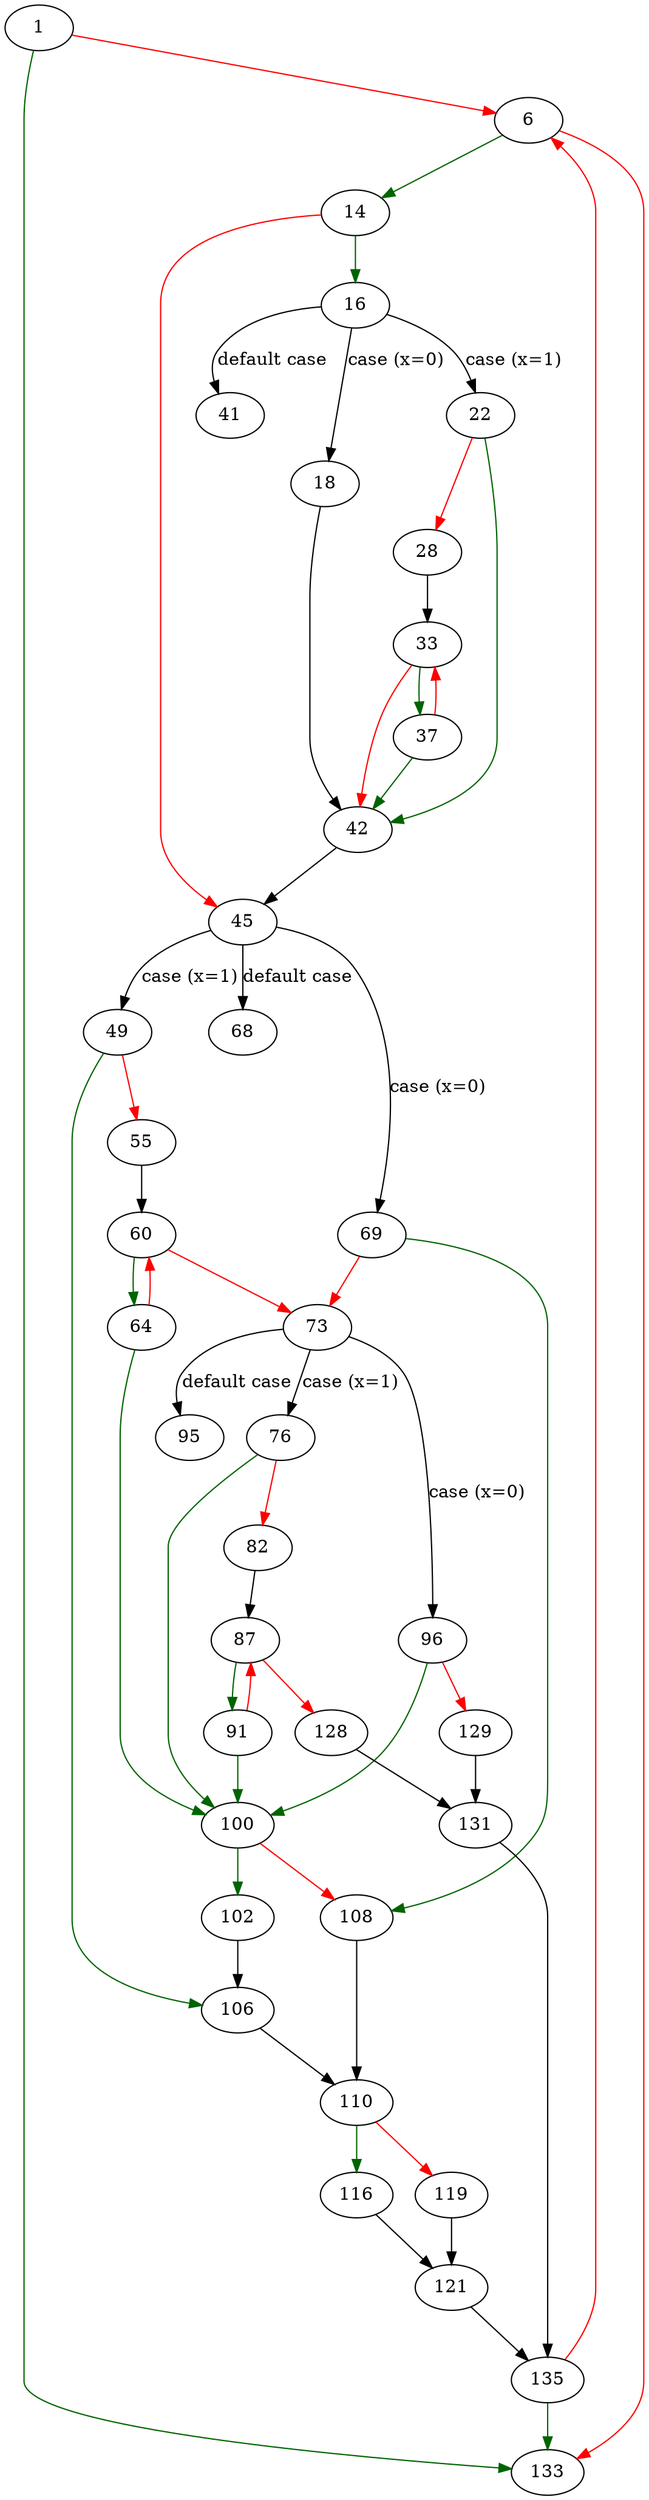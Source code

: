 strict digraph "eval1" {
	// Node definitions.
	1 [entry=true];
	133;
	6;
	14;
	16;
	45;
	18;
	22;
	41;
	42;
	28;
	33;
	37;
	69;
	49;
	68;
	106;
	55;
	60;
	64;
	73;
	100;
	108;
	96;
	76;
	95;
	82;
	87;
	91;
	128;
	129;
	102;
	110;
	116;
	119;
	121;
	135;
	131;

	// Edge definitions.
	1 -> 133 [
		color=darkgreen
		cond=true
	];
	1 -> 6 [
		color=red
		cond=false
	];
	6 -> 133 [
		color=red
		cond=false
	];
	6 -> 14 [
		color=darkgreen
		cond=true
	];
	14 -> 16 [
		color=darkgreen
		cond=true
	];
	14 -> 45 [
		color=red
		cond=false
	];
	16 -> 18 [
		cond="case (x=0)"
		label="case (x=0)"
	];
	16 -> 22 [
		cond="case (x=1)"
		label="case (x=1)"
	];
	16 -> 41 [
		cond="default case"
		label="default case"
	];
	45 -> 69 [
		cond="case (x=0)"
		label="case (x=0)"
	];
	45 -> 49 [
		cond="case (x=1)"
		label="case (x=1)"
	];
	45 -> 68 [
		cond="default case"
		label="default case"
	];
	18 -> 42;
	22 -> 42 [
		color=darkgreen
		cond=true
	];
	22 -> 28 [
		color=red
		cond=false
	];
	42 -> 45;
	28 -> 33;
	33 -> 42 [
		color=red
		cond=false
	];
	33 -> 37 [
		color=darkgreen
		cond=true
	];
	37 -> 42 [
		color=darkgreen
		cond=true
	];
	37 -> 33 [
		color=red
		cond=false
	];
	69 -> 73 [
		color=red
		cond=false
	];
	69 -> 108 [
		color=darkgreen
		cond=true
	];
	49 -> 106 [
		color=darkgreen
		cond=true
	];
	49 -> 55 [
		color=red
		cond=false
	];
	106 -> 110;
	55 -> 60;
	60 -> 64 [
		color=darkgreen
		cond=true
	];
	60 -> 73 [
		color=red
		cond=false
	];
	64 -> 60 [
		color=red
		cond=false
	];
	64 -> 100 [
		color=darkgreen
		cond=true
	];
	73 -> 96 [
		cond="case (x=0)"
		label="case (x=0)"
	];
	73 -> 76 [
		cond="case (x=1)"
		label="case (x=1)"
	];
	73 -> 95 [
		cond="default case"
		label="default case"
	];
	100 -> 108 [
		color=red
		cond=false
	];
	100 -> 102 [
		color=darkgreen
		cond=true
	];
	108 -> 110;
	96 -> 100 [
		color=darkgreen
		cond=true
	];
	96 -> 129 [
		color=red
		cond=false
	];
	76 -> 100 [
		color=darkgreen
		cond=true
	];
	76 -> 82 [
		color=red
		cond=false
	];
	82 -> 87;
	87 -> 91 [
		color=darkgreen
		cond=true
	];
	87 -> 128 [
		color=red
		cond=false
	];
	91 -> 100 [
		color=darkgreen
		cond=true
	];
	91 -> 87 [
		color=red
		cond=false
	];
	128 -> 131;
	129 -> 131;
	102 -> 106;
	110 -> 116 [
		color=darkgreen
		cond=true
	];
	110 -> 119 [
		color=red
		cond=false
	];
	116 -> 121;
	119 -> 121;
	121 -> 135;
	135 -> 133 [
		color=darkgreen
		cond=true
	];
	135 -> 6 [
		color=red
		cond=false
	];
	131 -> 135;
}